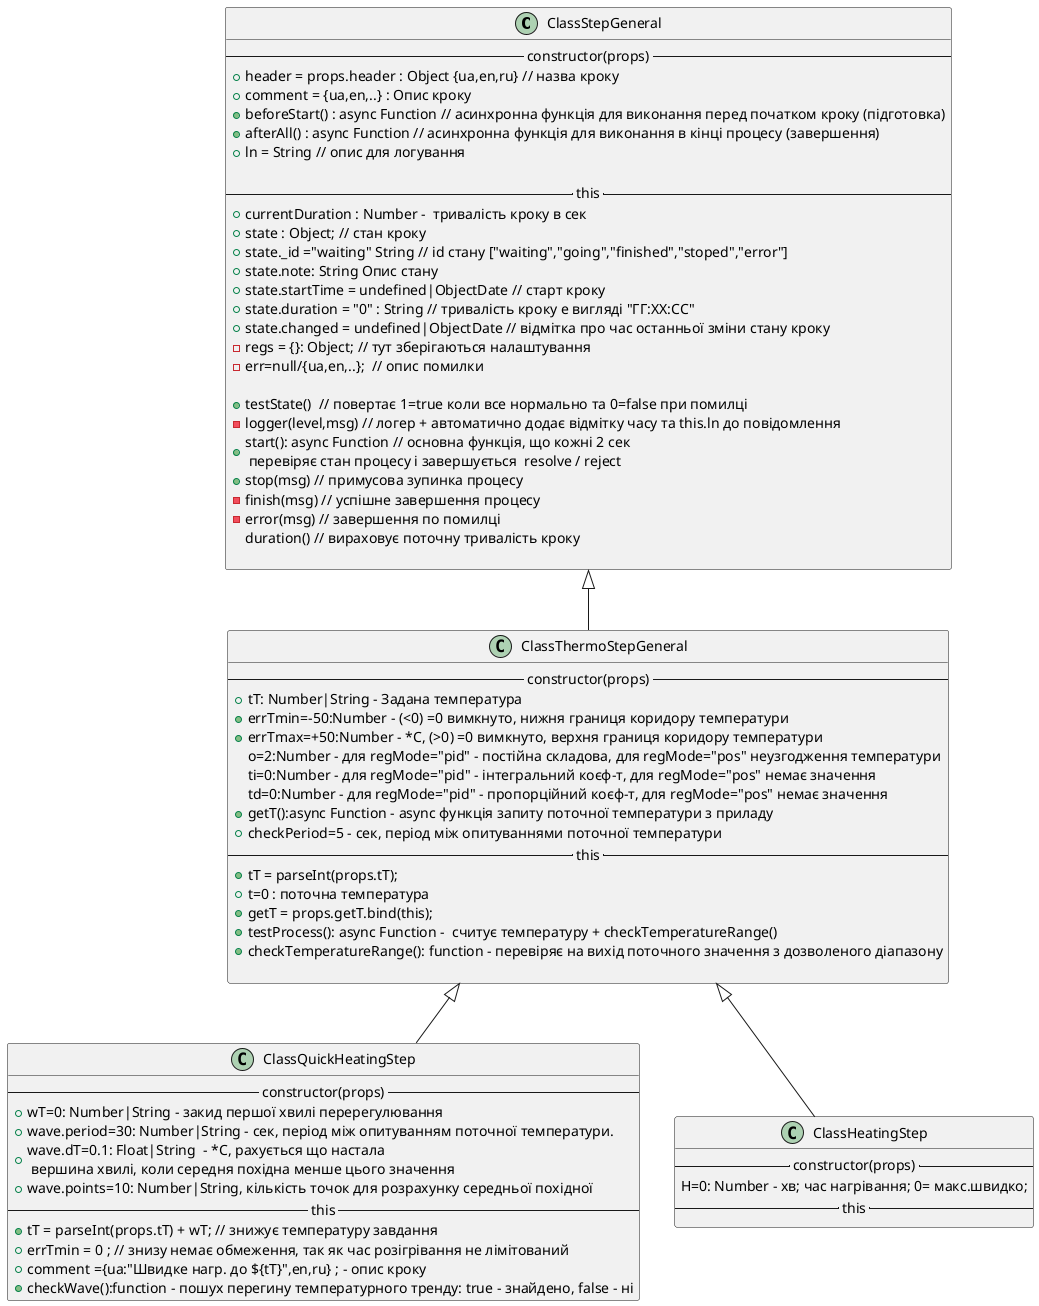 @startuml ClassesStep

class "ClassStepGeneral" as classStepGeneral {
	---- constructor(props) ----
	+header = props.header : Object {ua,en,ru} // назва кроку 
	+comment = {ua,en,..} : Опис кроку
	+beforeStart() : async Function // асинхронна функція для виконання перед початком кроку (підготовка)
	+afterAll() : async Function // асинхронна функція для виконання в кінці процесу (завершення)
	+ln = String // опис для логування
	
	---- this ----
	+ currentDuration : Number -  тривалість кроку в сек
	+state : Object; // стан кроку 
	+state._id ="waiting" String // id стану ["waiting","going","finished","stoped","error"]
	+state.note: String Опис стану
	+state.startTime = undefined|ObjectDate // старт кроку
	+state.duration = "0" : String // тривалість кроку e вигляді "ГГ:ХХ:СС"
	+state.changed = undefined|ObjectDate // відмітка про час останньої зміни стану кроку
	-regs = {}: Object; // тут зберігаються налаштування
	-err=null/{ua,en,..};  // опис помилки 

	+testState()  // повертає 1=true коли все нормально та 0=false при помилці 
	-logger(level,msg) // логер + автоматично додає відмітку часу та this.ln до повідомлення
	+start(): async Function // основна функція, що кожні 2 сек \n перевіряє стан процесу і завершується  resolve / reject
	+stop(msg) // примусова зупинка процесу
	-finish(msg) // успішне завершення процесу
	-error(msg) // завершення по помилці
	duration() // вираховує поточну тривалість кроку
	
}

class "ClassThermoStepGeneral" {
	---- constructor(props) ----
	+tT: Number|String - Задана температура
	+errTmin=-50:Number - (<0) =0 вимкнуто, нижня границя коридору температури 
	+errTmax=+50:Number - *С, (>0) =0 вимкнуто, верхня границя коридору температури
	o=2:Number - для regMode="pid" - постійна складова, для regMode="pos" неузгодження температури
	ti=0:Number - для regMode="pid" - інтегральний коєф-т, для regMode="pos" немає значення
	td=0:Number - для regMode="pid" - пропорційний коєф-т, для regMode="pos" немає значення
	+getT():async Function - async функція запиту поточної температури з приладу
	+checkPeriod=5 - сек, період між опитуваннями поточної температури
	---- this ----
	+tT = parseInt(props.tT);
	+t=0 : поточна температура
	+getT = props.getT.bind(this);
	+testProcess(): async Function -  считує температуру + checkTemperatureRange()
	+checkTemperatureRange(): function - перевіряє на вихід поточного значення з дозволеного діапазону
	
}

classStepGeneral <|-- ClassThermoStepGeneral

class "ClassQuickHeatingStep" { 
	---- constructor(props) ----
	+wT=0: Number|String - закид першої хвилі перерегулювання
	+wave.period=30: Number|String - сек, період між опитуванням поточної температури.
	+wave.dT=0.1: Float|String  - *С, рахується що настала \n вершина хвилі, коли середня похідна менше цього значення
	+wave.points=10: Number|String, кількість точок для розрахунку середньої похідної
	---- this ----
	+tT = parseInt(props.tT) + wT; // знижує температуру завдання
	+errTmin = 0 ; // знизу немає обмеження, так як час розігрівання не лімітований
	+comment ={ua:"Швидке нагр. до ${tT}",en,ru} ; - опис кроку	
	+checkWave():function - пошух перегину температурного тренду: true - знайдено, false - ні
}

ClassThermoStepGeneral <|-- ClassQuickHeatingStep 

class "ClassHeatingStep" { 
	---- constructor(props) ----
	H=0: Number - хв; час нагрівання; 0= макс.швидко;
	---- this ----
}
ClassThermoStepGeneral <|-- ClassHeatingStep 

@enduml

